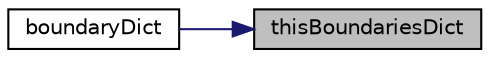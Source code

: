 digraph "thisBoundariesDict"
{
 // LATEX_PDF_SIZE
  edge [fontname="Helvetica",fontsize="10",labelfontname="Helvetica",labelfontsize="10"];
  node [fontname="Helvetica",fontsize="10",shape=record];
  rankdir="RL";
  Node1 [label="thisBoundariesDict",height=0.2,width=0.4,color="black", fillcolor="grey75", style="filled", fontcolor="black",tooltip="The generated dictionary generated by code which is used."];
  Node1 -> Node2 [dir="back",color="midnightblue",fontsize="10",style="solid",fontname="Helvetica"];
  Node2 [label="boundaryDict",height=0.2,width=0.4,color="black", fillcolor="white", style="filled",URL="$classpFlow_1_1simulationDomain.html#afbaf3b01628021859690cc366c4b7397",tooltip="return a const ref to dicrionary of boundary i of this processor"];
}
